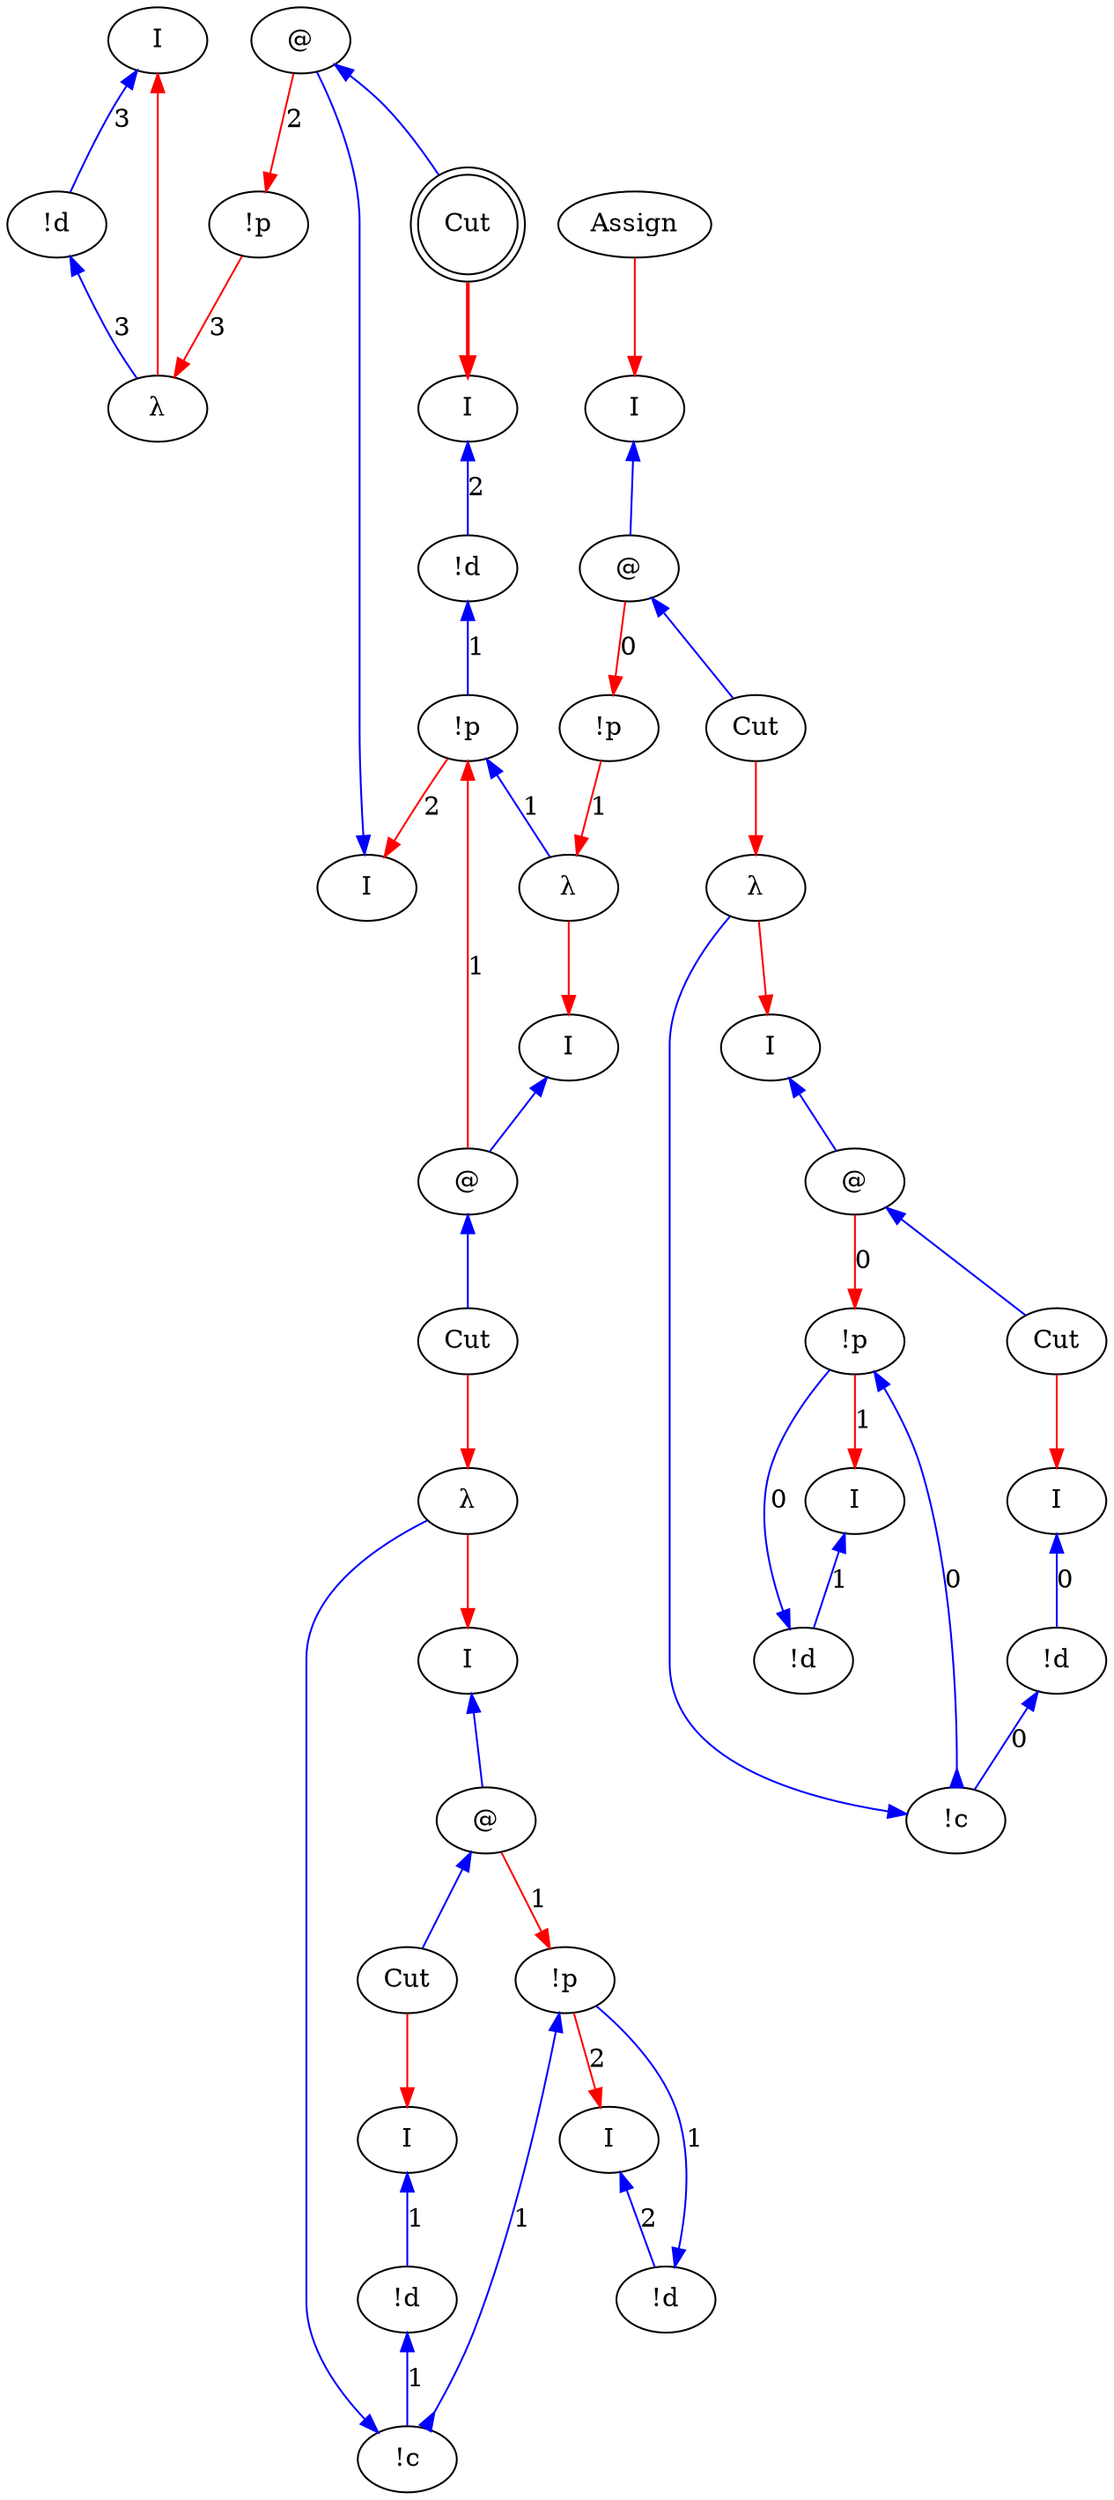 digraph {
rankdir="TB"
"I0" [label="I"]
"!d1" [label="!d"]
"λ2" [label="λ"]
"!p3" [label="!p"]
"I4" [label="I"]
"@5" [label="@"]
"I6" [label="I"]
"!d7" [label="!d"]
"Cut8" [label="Cut",shape=doublecircle]
"!p9" [label="!p"]
"I10" [label="I"]
"@11" [label="@"]
"I12" [label="I"]
"!d13" [label="!d"]
"!p14" [label="!p"]
"I15" [label="I"]
"@16" [label="@"]
"I17" [label="I"]
"!d18" [label="!d"]
"Cut19" [label="Cut"]
"!c20" [label="!c"]
"λ21" [label="λ"]
"Cut22" [label="Cut"]
"λ23" [label="λ"]
"!p24" [label="!p"]
"I25" [label="I"]
"@26" [label="@"]
"I27" [label="I"]
"!d28" [label="!d"]
"!p29" [label="!p"]
"I30" [label="I"]
"@31" [label="@"]
"I32" [label="I"]
"!d33" [label="!d"]
"Cut34" [label="Cut"]
"!c35" [label="!c"]
"λ36" [label="λ"]
"Cut37" [label="Cut"]
"Assign38" [label="Assign"]
"!p9" -> "λ23"[color=blue,weight=1,tooltip="h34",label="1",arrowtail=normal,arrowhead=none,dir=both]
"!d7" -> "!p9"[color=blue,weight=1,tooltip="hf65",label="1",arrowtail=normal,arrowhead=none,dir=both]
"I6" -> "!d7"[color=blue,weight=1,tooltip="hret73",label="2",arrowtail=normal,arrowhead=none,dir=both]
"!d1" -> "λ2"[color=blue,weight=1,tooltip="i81",label="3",arrowtail=normal,arrowhead=none,dir=both]
"I0" -> "!d1"[color=blue,weight=1,tooltip="iret84",label="3",arrowtail=normal,arrowhead=none,dir=both]
"I30" -> "@31"[color=blue,weight=1,tooltip="lret19",arrowtail=normal,arrowhead=none,dir=both]
"I25" -> "@26"[color=blue,weight=1,tooltip="lret28",arrowtail=normal,arrowhead=none,dir=both]
"I15" -> "@16"[color=blue,weight=1,tooltip="lret53",arrowtail=normal,arrowhead=none,dir=both]
"I10" -> "@11"[color=blue,weight=1,tooltip="lret62",arrowtail=normal,arrowhead=none,dir=both]
"I4" -> "@5"[color=blue,weight=1,tooltip="lret75",arrowtail=normal,arrowhead=none,dir=both]
"@31" -> "Cut34"[color=blue,weight=1,tooltip="lval14",arrowtail=normal,arrowhead=none,dir=both]
"@11" -> "Cut22"[color=blue,weight=1,tooltip="lval38",arrowtail=normal,arrowhead=none,dir=both]
"@26" -> "Cut37"[color=blue,weight=1,tooltip="lval4",arrowtail=normal,arrowhead=none,dir=both]
"@16" -> "Cut19"[color=blue,weight=1,tooltip="lval48",arrowtail=normal,arrowhead=none,dir=both]
"@5" -> "Cut8"[color=blue,weight=1,tooltip="lval70",arrowtail=normal,arrowhead=none,dir=both]
"@31" -> "!p29"[color=red,weight=2,tooltip="newrret18",label="0",arrowhead=normal,arrowtail=none,dir=both]
"@26" -> "!p24"[color=red,weight=2,tooltip="newrret27",label="0",arrowhead=normal,arrowtail=none,dir=both]
"@16" -> "!p14"[color=red,weight=2,tooltip="newrret52",label="1",arrowhead=normal,arrowtail=none,dir=both]
"@11" -> "!p9"[color=red,weight=2,tooltip="newrret61",label="1",arrowhead=normal,arrowtail=none,dir=both]
"@5" -> "!p3"[color=red,weight=2,tooltip="newrret74",label="2",arrowhead=normal,arrowtail=none,dir=both]
"!p29" -> "I27"[color=red,weight=2,tooltip="newrretf23",label="1",arrowhead=normal,arrowtail=none,dir=both]
"!p24" -> "λ23"[color=red,weight=2,tooltip="newrretf31",label="1",arrowhead=normal,arrowtail=none,dir=both]
"!p14" -> "I12"[color=red,weight=2,tooltip="newrretf57",label="2",arrowhead=normal,arrowtail=none,dir=both]
"!p9" -> "I4"[color=red,weight=2,tooltip="newrretf66",label="2",arrowhead=normal,arrowtail=none,dir=both]
"!p3" -> "λ2"[color=red,weight=2,tooltip="newrretf78",label="3",arrowhead=normal,arrowtail=none,dir=both]
"Assign38" -> "I25"[color=red,weight=2,tooltip="ret1",arrowhead=normal,arrowtail=none,dir=both]
"λ23" -> "I10"[color=red,weight=2,tooltip="ret35",arrowhead=normal,arrowtail=none,dir=both]
"λ21" -> "I15"[color=red,weight=2,tooltip="ret42",arrowhead=normal,arrowtail=none,dir=both]
"λ36" -> "I30"[color=red,weight=2,tooltip="ret8",arrowhead=normal,arrowtail=none,dir=both]
"λ2" -> "I0"[color=red,weight=2,tooltip="ret82",arrowhead=normal,arrowtail=none,dir=both]
"Cut34" -> "I32"[color=red,weight=2,tooltip="rval15",arrowhead=normal,arrowtail=none,dir=both]
"Cut22" -> "λ21"[color=red,weight=2,tooltip="rval39",arrowhead=normal,arrowtail=none,dir=both]
"Cut19" -> "I17"[color=red,weight=2,tooltip="rval49",arrowhead=normal,arrowtail=none,dir=both]
"Cut37" -> "λ36"[color=red,weight=2,tooltip="rval5",arrowhead=normal,arrowtail=none,dir=both]
"Cut8" -> "I6"[color=red,weight=2,tooltip="rval71",arrowhead=normal,arrowtail=none,penwidth=2,dir=both]
"!c35" -> "λ36"[color=blue,weight=1,tooltip="x7",arrowtail=normal,arrowhead=none,dir=both]
"!d33" -> "!c35"[color=blue,weight=1,tooltip="xA9",label="0",arrowtail=normal,arrowhead=none,dir=both]
"!p29" -> "!c35"[color=blue,weight=1,tooltip="xB10",label="0",arrowtail=normal,arrowhead=inv,dir=both]
"!d28" -> "!p29"[color=blue,weight=1,tooltip="xBf22",label="0",arrowtail=normal,arrowhead=none,dir=both]
"I32" -> "!d33"[color=blue,weight=1,tooltip="xret17",label="0",arrowtail=normal,arrowhead=none,dir=both]
"I27" -> "!d28"[color=blue,weight=1,tooltip="xret26",label="1",arrowtail=normal,arrowhead=none,dir=both]
"!c20" -> "λ21"[color=blue,weight=1,tooltip="y41",arrowtail=normal,arrowhead=none,dir=both]
"!d18" -> "!c20"[color=blue,weight=1,tooltip="yA43",label="1",arrowtail=normal,arrowhead=none,dir=both]
"!p14" -> "!c20"[color=blue,weight=1,tooltip="yB44",label="1",arrowtail=normal,arrowhead=inv,dir=both]
"!d13" -> "!p14"[color=blue,weight=1,tooltip="yBf56",label="1",arrowtail=normal,arrowhead=none,dir=both]
"I17" -> "!d18"[color=blue,weight=1,tooltip="yret51",label="1",arrowtail=normal,arrowhead=none,dir=both]
"I12" -> "!d13"[color=blue,weight=1,tooltip="yret60",label="2",arrowtail=normal,arrowhead=none,dir=both]
}
